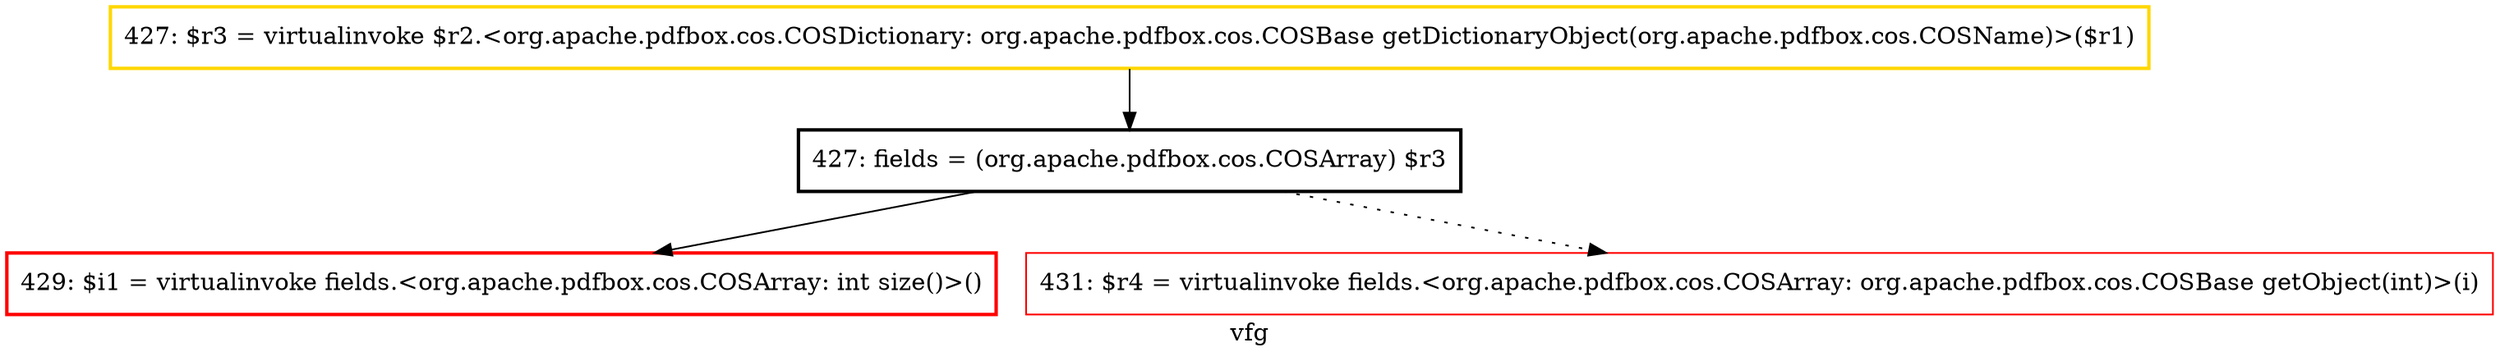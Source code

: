 digraph "vfg" {
    label="vfg";
node [shape=box];
"427: fields = (org.apache.pdfbox.cos.COSArray) $r3" [style=bold]
"427: $r3 = virtualinvoke $r2.<org.apache.pdfbox.cos.COSDictionary: org.apache.pdfbox.cos.COSBase getDictionaryObject(org.apache.pdfbox.cos.COSName)>($r1)" [style=bold] [color=gold]
"429: $i1 = virtualinvoke fields.<org.apache.pdfbox.cos.COSArray: int size()>()" [style=bold] [color=red]
"431: $r4 = virtualinvoke fields.<org.apache.pdfbox.cos.COSArray: org.apache.pdfbox.cos.COSBase getObject(int)>(i)" [color=red]
"427: $r3 = virtualinvoke $r2.<org.apache.pdfbox.cos.COSDictionary: org.apache.pdfbox.cos.COSBase getDictionaryObject(org.apache.pdfbox.cos.COSName)>($r1)"->"427: fields = (org.apache.pdfbox.cos.COSArray) $r3";

"427: fields = (org.apache.pdfbox.cos.COSArray) $r3"->"431: $r4 = virtualinvoke fields.<org.apache.pdfbox.cos.COSArray: org.apache.pdfbox.cos.COSBase getObject(int)>(i)" [style=dotted];

"427: fields = (org.apache.pdfbox.cos.COSArray) $r3"->"429: $i1 = virtualinvoke fields.<org.apache.pdfbox.cos.COSArray: int size()>()";

}